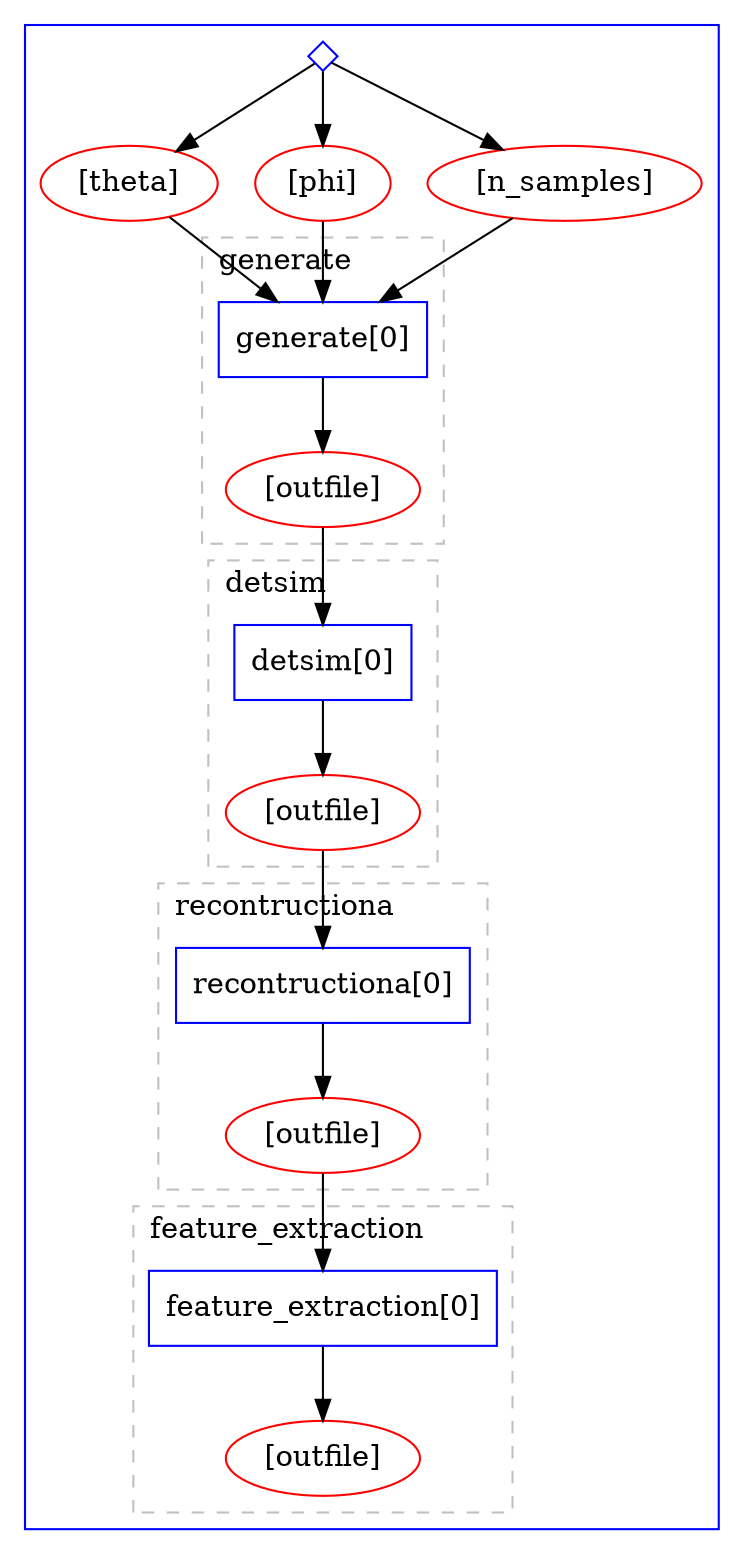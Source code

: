 digraph G {
subgraph cluster_ {
color=blue;
label="";
style=solid;
subgraph cluster_detsim {
color=grey;
label=detsim;
labeljust=l;
style=dashed;
"0483a180e42a866615a6a886257f54619f39581e" [color=blue, label="detsim[0]", shape=box];
"0483a180e42a866615a6a886257f54619f39581e__outfile" [color=red, label="[outfile]"];
"0483a180e42a866615a6a886257f54619f39581e" -> "0483a180e42a866615a6a886257f54619f39581e__outfile";
}

subgraph cluster_recontructiona {
color=grey;
label=recontructiona;
labeljust=l;
style=dashed;
a8e8d2f9d5963831f538607a833ff6af1ba69c24 [color=blue, label="recontructiona[0]", shape=box];
a8e8d2f9d5963831f538607a833ff6af1ba69c24__outfile [color=red, label="[outfile]"];
a8e8d2f9d5963831f538607a833ff6af1ba69c24 -> a8e8d2f9d5963831f538607a833ff6af1ba69c24__outfile;
}

subgraph cluster_init {
color=grey;
label=init;
labeljust=l;
style=dashed;
}

"5abccf6823d64bdecc4a6c25038dd9fd30e7a8fd" [color=blue, fixedsize=True, height=0.2, label="", shape=diamond, width=0.2];
"5abccf6823d64bdecc4a6c25038dd9fd30e7a8fd__theta" [color=red, label="[theta]"];
"5abccf6823d64bdecc4a6c25038dd9fd30e7a8fd" -> "5abccf6823d64bdecc4a6c25038dd9fd30e7a8fd__theta";
"5abccf6823d64bdecc4a6c25038dd9fd30e7a8fd__phi" [color=red, label="[phi]"];
"5abccf6823d64bdecc4a6c25038dd9fd30e7a8fd" -> "5abccf6823d64bdecc4a6c25038dd9fd30e7a8fd__phi";
"5abccf6823d64bdecc4a6c25038dd9fd30e7a8fd__n_samples" [color=red, label="[n_samples]"];
"5abccf6823d64bdecc4a6c25038dd9fd30e7a8fd" -> "5abccf6823d64bdecc4a6c25038dd9fd30e7a8fd__n_samples";
subgraph cluster_generate {
color=grey;
label=generate;
labeljust=l;
style=dashed;
"1419713e4025a908173cf21991b443e58a1be4aa" [color=blue, label="generate[0]", shape=box];
"1419713e4025a908173cf21991b443e58a1be4aa__outfile" [color=red, label="[outfile]"];
"1419713e4025a908173cf21991b443e58a1be4aa" -> "1419713e4025a908173cf21991b443e58a1be4aa__outfile";
}

subgraph cluster_feature_extraction {
color=grey;
label=feature_extraction;
labeljust=l;
style=dashed;
"5c1139745c6f31114ecddc63a402557e9a006e67" [color=blue, label="feature_extraction[0]", shape=box];
"5c1139745c6f31114ecddc63a402557e9a006e67__outfile" [color=red, label="[outfile]"];
"5c1139745c6f31114ecddc63a402557e9a006e67" -> "5c1139745c6f31114ecddc63a402557e9a006e67__outfile";
}

}

a8e8d2f9d5963831f538607a833ff6af1ba69c24__outfile -> "5c1139745c6f31114ecddc63a402557e9a006e67";
"5abccf6823d64bdecc4a6c25038dd9fd30e7a8fd__phi" -> "1419713e4025a908173cf21991b443e58a1be4aa";
"5abccf6823d64bdecc4a6c25038dd9fd30e7a8fd__theta" -> "1419713e4025a908173cf21991b443e58a1be4aa";
"5abccf6823d64bdecc4a6c25038dd9fd30e7a8fd__n_samples" -> "1419713e4025a908173cf21991b443e58a1be4aa";
"1419713e4025a908173cf21991b443e58a1be4aa__outfile" -> "0483a180e42a866615a6a886257f54619f39581e";
"0483a180e42a866615a6a886257f54619f39581e__outfile" -> a8e8d2f9d5963831f538607a833ff6af1ba69c24;
}
